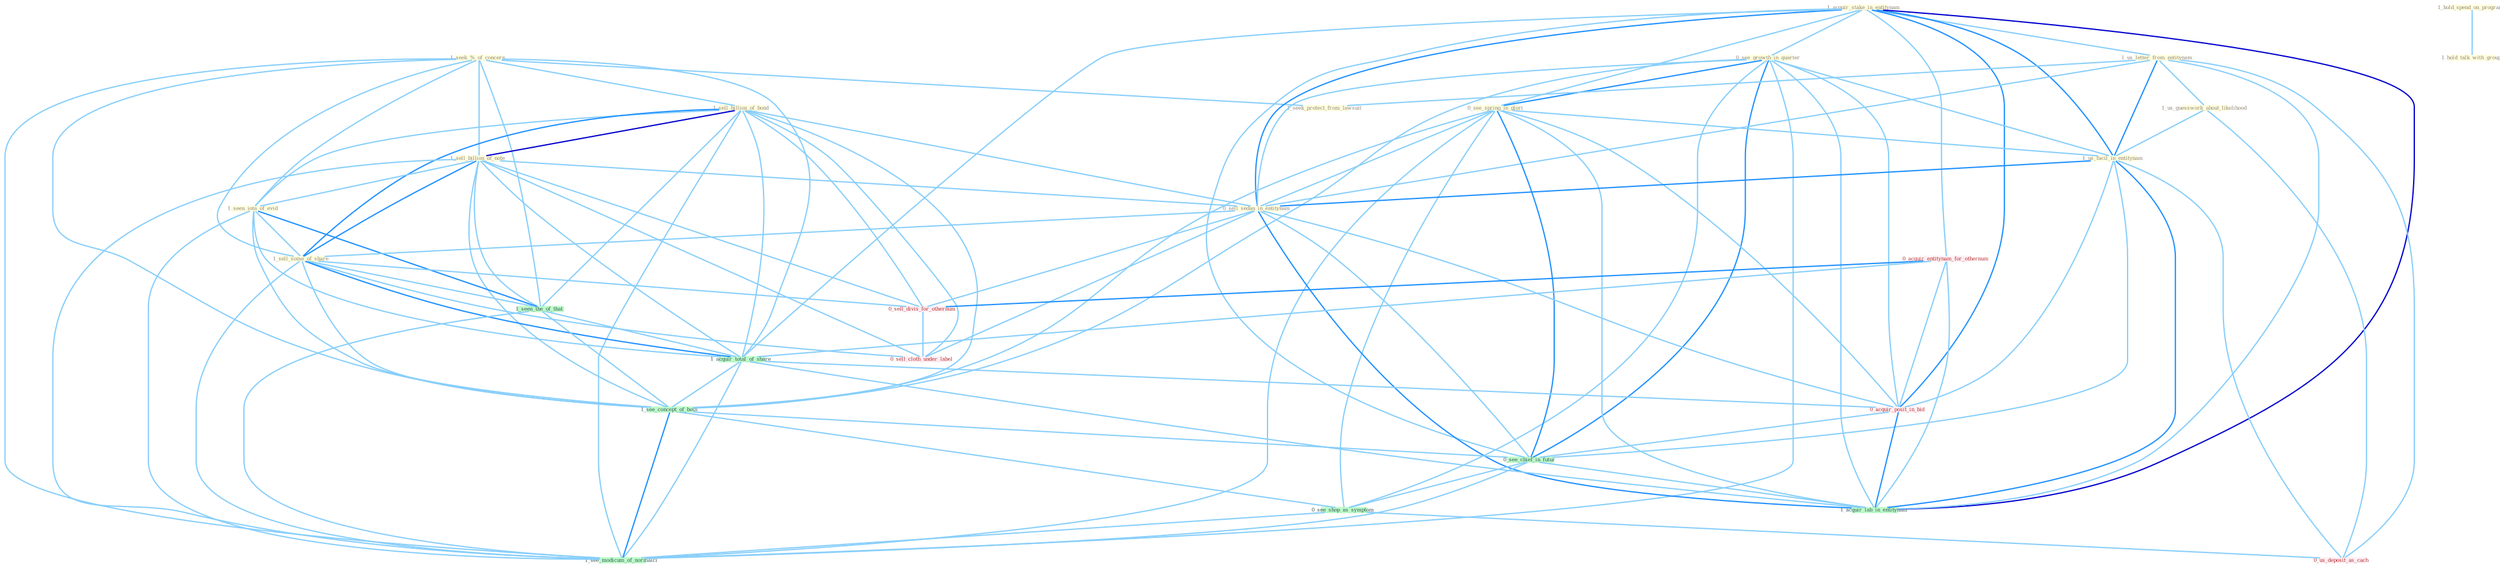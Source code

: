Graph G{ 
    node
    [shape=polygon,style=filled,width=.5,height=.06,color="#BDFCC9",fixedsize=true,fontsize=4,
    fontcolor="#2f4f4f"];
    {node
    [color="#ffffe0", fontcolor="#8b7d6b"] "1_seek_%_of_concern " "1_acquir_stake_in_entitynam " "0_see_growth_in_quarter " "1_us_letter_from_entitynam " "1_seek_protect_from_lawsuit " "1_sell_billion_of_bond " "0_see_spring_in_glori " "1_hold_spend_on_program " "1_us_guesswork_about_likelihood " "1_sell_billion_of_note " "1_seen_iota_of_evid " "1_us_facil_in_entitynam " "0_sell_sedan_in_entitynam " "1_sell_some_of_share " "1_hold_talk_with_group "}
{node [color="#fff0f5", fontcolor="#b22222"] "0_acquir_entitynam_for_othernum " "0_sell_divis_for_othernum " "0_sell_cloth_under_label " "0_acquir_posit_in_bid " "0_us_deposit_as_cach "}
edge [color="#B0E2FF"];

	"1_seek_%_of_concern " -- "1_seek_protect_from_lawsuit " [w="1", color="#87cefa" ];
	"1_seek_%_of_concern " -- "1_sell_billion_of_bond " [w="1", color="#87cefa" ];
	"1_seek_%_of_concern " -- "1_sell_billion_of_note " [w="1", color="#87cefa" ];
	"1_seek_%_of_concern " -- "1_seen_iota_of_evid " [w="1", color="#87cefa" ];
	"1_seek_%_of_concern " -- "1_sell_some_of_share " [w="1", color="#87cefa" ];
	"1_seek_%_of_concern " -- "1_seen_the_of_that " [w="1", color="#87cefa" ];
	"1_seek_%_of_concern " -- "1_acquir_total_of_share " [w="1", color="#87cefa" ];
	"1_seek_%_of_concern " -- "1_see_concept_of_both " [w="1", color="#87cefa" ];
	"1_seek_%_of_concern " -- "1_see_modicum_of_normalci " [w="1", color="#87cefa" ];
	"1_acquir_stake_in_entitynam " -- "0_see_growth_in_quarter " [w="1", color="#87cefa" ];
	"1_acquir_stake_in_entitynam " -- "1_us_letter_from_entitynam " [w="1", color="#87cefa" ];
	"1_acquir_stake_in_entitynam " -- "0_see_spring_in_glori " [w="1", color="#87cefa" ];
	"1_acquir_stake_in_entitynam " -- "1_us_facil_in_entitynam " [w="2", color="#1e90ff" , len=0.8];
	"1_acquir_stake_in_entitynam " -- "0_sell_sedan_in_entitynam " [w="2", color="#1e90ff" , len=0.8];
	"1_acquir_stake_in_entitynam " -- "0_acquir_entitynam_for_othernum " [w="1", color="#87cefa" ];
	"1_acquir_stake_in_entitynam " -- "1_acquir_total_of_share " [w="1", color="#87cefa" ];
	"1_acquir_stake_in_entitynam " -- "0_acquir_posit_in_bid " [w="2", color="#1e90ff" , len=0.8];
	"1_acquir_stake_in_entitynam " -- "0_see_chief_in_futur " [w="1", color="#87cefa" ];
	"1_acquir_stake_in_entitynam " -- "1_acquir_lab_in_entitynam " [w="3", color="#0000cd" , len=0.6];
	"0_see_growth_in_quarter " -- "0_see_spring_in_glori " [w="2", color="#1e90ff" , len=0.8];
	"0_see_growth_in_quarter " -- "1_us_facil_in_entitynam " [w="1", color="#87cefa" ];
	"0_see_growth_in_quarter " -- "0_sell_sedan_in_entitynam " [w="1", color="#87cefa" ];
	"0_see_growth_in_quarter " -- "0_acquir_posit_in_bid " [w="1", color="#87cefa" ];
	"0_see_growth_in_quarter " -- "1_see_concept_of_both " [w="1", color="#87cefa" ];
	"0_see_growth_in_quarter " -- "0_see_chief_in_futur " [w="2", color="#1e90ff" , len=0.8];
	"0_see_growth_in_quarter " -- "0_see_shop_as_symptom " [w="1", color="#87cefa" ];
	"0_see_growth_in_quarter " -- "1_acquir_lab_in_entitynam " [w="1", color="#87cefa" ];
	"0_see_growth_in_quarter " -- "1_see_modicum_of_normalci " [w="1", color="#87cefa" ];
	"1_us_letter_from_entitynam " -- "1_seek_protect_from_lawsuit " [w="1", color="#87cefa" ];
	"1_us_letter_from_entitynam " -- "1_us_guesswork_about_likelihood " [w="1", color="#87cefa" ];
	"1_us_letter_from_entitynam " -- "1_us_facil_in_entitynam " [w="2", color="#1e90ff" , len=0.8];
	"1_us_letter_from_entitynam " -- "0_sell_sedan_in_entitynam " [w="1", color="#87cefa" ];
	"1_us_letter_from_entitynam " -- "1_acquir_lab_in_entitynam " [w="1", color="#87cefa" ];
	"1_us_letter_from_entitynam " -- "0_us_deposit_as_cach " [w="1", color="#87cefa" ];
	"1_sell_billion_of_bond " -- "1_sell_billion_of_note " [w="3", color="#0000cd" , len=0.6];
	"1_sell_billion_of_bond " -- "1_seen_iota_of_evid " [w="1", color="#87cefa" ];
	"1_sell_billion_of_bond " -- "0_sell_sedan_in_entitynam " [w="1", color="#87cefa" ];
	"1_sell_billion_of_bond " -- "1_sell_some_of_share " [w="2", color="#1e90ff" , len=0.8];
	"1_sell_billion_of_bond " -- "1_seen_the_of_that " [w="1", color="#87cefa" ];
	"1_sell_billion_of_bond " -- "0_sell_divis_for_othernum " [w="1", color="#87cefa" ];
	"1_sell_billion_of_bond " -- "1_acquir_total_of_share " [w="1", color="#87cefa" ];
	"1_sell_billion_of_bond " -- "0_sell_cloth_under_label " [w="1", color="#87cefa" ];
	"1_sell_billion_of_bond " -- "1_see_concept_of_both " [w="1", color="#87cefa" ];
	"1_sell_billion_of_bond " -- "1_see_modicum_of_normalci " [w="1", color="#87cefa" ];
	"0_see_spring_in_glori " -- "1_us_facil_in_entitynam " [w="1", color="#87cefa" ];
	"0_see_spring_in_glori " -- "0_sell_sedan_in_entitynam " [w="1", color="#87cefa" ];
	"0_see_spring_in_glori " -- "0_acquir_posit_in_bid " [w="1", color="#87cefa" ];
	"0_see_spring_in_glori " -- "1_see_concept_of_both " [w="1", color="#87cefa" ];
	"0_see_spring_in_glori " -- "0_see_chief_in_futur " [w="2", color="#1e90ff" , len=0.8];
	"0_see_spring_in_glori " -- "0_see_shop_as_symptom " [w="1", color="#87cefa" ];
	"0_see_spring_in_glori " -- "1_acquir_lab_in_entitynam " [w="1", color="#87cefa" ];
	"0_see_spring_in_glori " -- "1_see_modicum_of_normalci " [w="1", color="#87cefa" ];
	"1_hold_spend_on_program " -- "1_hold_talk_with_group " [w="1", color="#87cefa" ];
	"1_us_guesswork_about_likelihood " -- "1_us_facil_in_entitynam " [w="1", color="#87cefa" ];
	"1_us_guesswork_about_likelihood " -- "0_us_deposit_as_cach " [w="1", color="#87cefa" ];
	"1_sell_billion_of_note " -- "1_seen_iota_of_evid " [w="1", color="#87cefa" ];
	"1_sell_billion_of_note " -- "0_sell_sedan_in_entitynam " [w="1", color="#87cefa" ];
	"1_sell_billion_of_note " -- "1_sell_some_of_share " [w="2", color="#1e90ff" , len=0.8];
	"1_sell_billion_of_note " -- "1_seen_the_of_that " [w="1", color="#87cefa" ];
	"1_sell_billion_of_note " -- "0_sell_divis_for_othernum " [w="1", color="#87cefa" ];
	"1_sell_billion_of_note " -- "1_acquir_total_of_share " [w="1", color="#87cefa" ];
	"1_sell_billion_of_note " -- "0_sell_cloth_under_label " [w="1", color="#87cefa" ];
	"1_sell_billion_of_note " -- "1_see_concept_of_both " [w="1", color="#87cefa" ];
	"1_sell_billion_of_note " -- "1_see_modicum_of_normalci " [w="1", color="#87cefa" ];
	"1_seen_iota_of_evid " -- "1_sell_some_of_share " [w="1", color="#87cefa" ];
	"1_seen_iota_of_evid " -- "1_seen_the_of_that " [w="2", color="#1e90ff" , len=0.8];
	"1_seen_iota_of_evid " -- "1_acquir_total_of_share " [w="1", color="#87cefa" ];
	"1_seen_iota_of_evid " -- "1_see_concept_of_both " [w="1", color="#87cefa" ];
	"1_seen_iota_of_evid " -- "1_see_modicum_of_normalci " [w="1", color="#87cefa" ];
	"1_us_facil_in_entitynam " -- "0_sell_sedan_in_entitynam " [w="2", color="#1e90ff" , len=0.8];
	"1_us_facil_in_entitynam " -- "0_acquir_posit_in_bid " [w="1", color="#87cefa" ];
	"1_us_facil_in_entitynam " -- "0_see_chief_in_futur " [w="1", color="#87cefa" ];
	"1_us_facil_in_entitynam " -- "1_acquir_lab_in_entitynam " [w="2", color="#1e90ff" , len=0.8];
	"1_us_facil_in_entitynam " -- "0_us_deposit_as_cach " [w="1", color="#87cefa" ];
	"0_sell_sedan_in_entitynam " -- "1_sell_some_of_share " [w="1", color="#87cefa" ];
	"0_sell_sedan_in_entitynam " -- "0_sell_divis_for_othernum " [w="1", color="#87cefa" ];
	"0_sell_sedan_in_entitynam " -- "0_sell_cloth_under_label " [w="1", color="#87cefa" ];
	"0_sell_sedan_in_entitynam " -- "0_acquir_posit_in_bid " [w="1", color="#87cefa" ];
	"0_sell_sedan_in_entitynam " -- "0_see_chief_in_futur " [w="1", color="#87cefa" ];
	"0_sell_sedan_in_entitynam " -- "1_acquir_lab_in_entitynam " [w="2", color="#1e90ff" , len=0.8];
	"1_sell_some_of_share " -- "1_seen_the_of_that " [w="1", color="#87cefa" ];
	"1_sell_some_of_share " -- "0_sell_divis_for_othernum " [w="1", color="#87cefa" ];
	"1_sell_some_of_share " -- "1_acquir_total_of_share " [w="2", color="#1e90ff" , len=0.8];
	"1_sell_some_of_share " -- "0_sell_cloth_under_label " [w="1", color="#87cefa" ];
	"1_sell_some_of_share " -- "1_see_concept_of_both " [w="1", color="#87cefa" ];
	"1_sell_some_of_share " -- "1_see_modicum_of_normalci " [w="1", color="#87cefa" ];
	"0_acquir_entitynam_for_othernum " -- "0_sell_divis_for_othernum " [w="2", color="#1e90ff" , len=0.8];
	"0_acquir_entitynam_for_othernum " -- "1_acquir_total_of_share " [w="1", color="#87cefa" ];
	"0_acquir_entitynam_for_othernum " -- "0_acquir_posit_in_bid " [w="1", color="#87cefa" ];
	"0_acquir_entitynam_for_othernum " -- "1_acquir_lab_in_entitynam " [w="1", color="#87cefa" ];
	"1_seen_the_of_that " -- "1_acquir_total_of_share " [w="1", color="#87cefa" ];
	"1_seen_the_of_that " -- "1_see_concept_of_both " [w="1", color="#87cefa" ];
	"1_seen_the_of_that " -- "1_see_modicum_of_normalci " [w="1", color="#87cefa" ];
	"0_sell_divis_for_othernum " -- "0_sell_cloth_under_label " [w="1", color="#87cefa" ];
	"1_acquir_total_of_share " -- "0_acquir_posit_in_bid " [w="1", color="#87cefa" ];
	"1_acquir_total_of_share " -- "1_see_concept_of_both " [w="1", color="#87cefa" ];
	"1_acquir_total_of_share " -- "1_acquir_lab_in_entitynam " [w="1", color="#87cefa" ];
	"1_acquir_total_of_share " -- "1_see_modicum_of_normalci " [w="1", color="#87cefa" ];
	"0_acquir_posit_in_bid " -- "0_see_chief_in_futur " [w="1", color="#87cefa" ];
	"0_acquir_posit_in_bid " -- "1_acquir_lab_in_entitynam " [w="2", color="#1e90ff" , len=0.8];
	"1_see_concept_of_both " -- "0_see_chief_in_futur " [w="1", color="#87cefa" ];
	"1_see_concept_of_both " -- "0_see_shop_as_symptom " [w="1", color="#87cefa" ];
	"1_see_concept_of_both " -- "1_see_modicum_of_normalci " [w="2", color="#1e90ff" , len=0.8];
	"0_see_chief_in_futur " -- "0_see_shop_as_symptom " [w="1", color="#87cefa" ];
	"0_see_chief_in_futur " -- "1_acquir_lab_in_entitynam " [w="1", color="#87cefa" ];
	"0_see_chief_in_futur " -- "1_see_modicum_of_normalci " [w="1", color="#87cefa" ];
	"0_see_shop_as_symptom " -- "0_us_deposit_as_cach " [w="1", color="#87cefa" ];
	"0_see_shop_as_symptom " -- "1_see_modicum_of_normalci " [w="1", color="#87cefa" ];
}